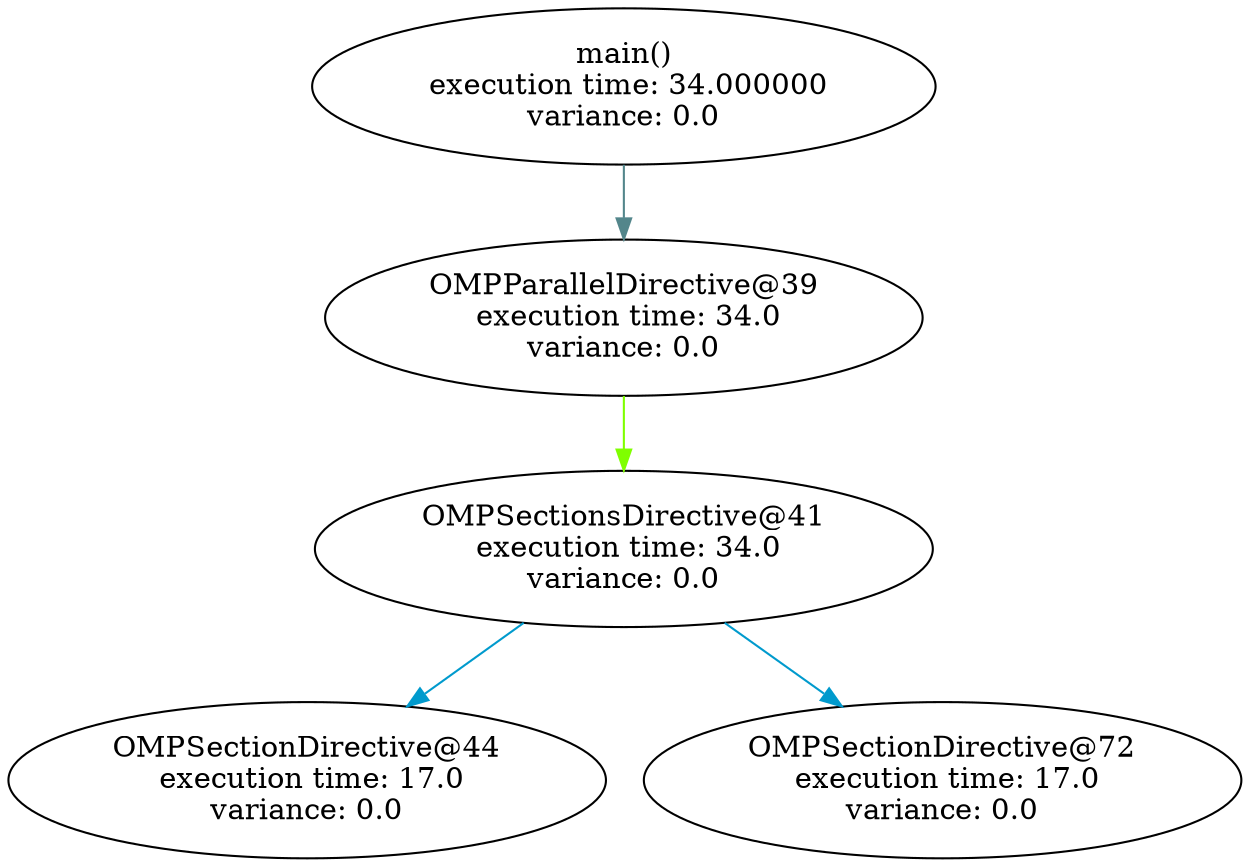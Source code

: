digraph G {
	graph [bb="0,0,500,412"];
	node [label="\N"];
	main	 [height=1.041,
		label="main()\n execution time: 34.000000\nvariance: 0.0",
		pos="250,374",
		width=3.4507];
	"OMPParallelDirective@39"	 [height=1.041,
		label="OMPParallelDirective@39\n execution time: 34.0\nvariance: 0.0",
		pos="250,262",
		width=3.346];
	main -> "OMPParallelDirective@39"	 [color=cadetblue4,
		pos="e,250,299.84 250,336.37 250,327.93 250,318.83 250,310.01"];
	"OMPSectionsDirective@41"	 [height=1.041,
		label="OMPSectionsDirective@41\n execution time: 34.0\nvariance: 0.0",
		pos="250,150",
		width=3.4507];
	"OMPParallelDirective@39" -> "OMPSectionsDirective@41"	 [color=chartreuse1,
		pos="e,250,187.84 250,224.37 250,215.93 250,206.83 250,198.01"];
	"OMPSectionDirective@44"	 [height=1.041,
		label="OMPSectionDirective@44\n execution time: 17.0\nvariance: 0.0",
		pos="120,38",
		width=3.346];
	"OMPSectionsDirective@41" -> "OMPSectionDirective@44"	 [color=deepskyblue3,
		pos="e,160.63,73.38 209.22,114.5 196.28,103.54 181.83,91.32 168.4,79.956"];
	"OMPSectionDirective@72"	 [height=1.041,
		label="OMPSectionDirective@72\n execution time: 17.0\nvariance: 0.0",
		pos="380,38",
		width=3.346];
	"OMPSectionsDirective@41" -> "OMPSectionDirective@72"	 [color=deepskyblue3,
		pos="e,339.37,73.38 290.78,114.5 303.72,103.54 318.17,91.32 331.6,79.956"];
}
